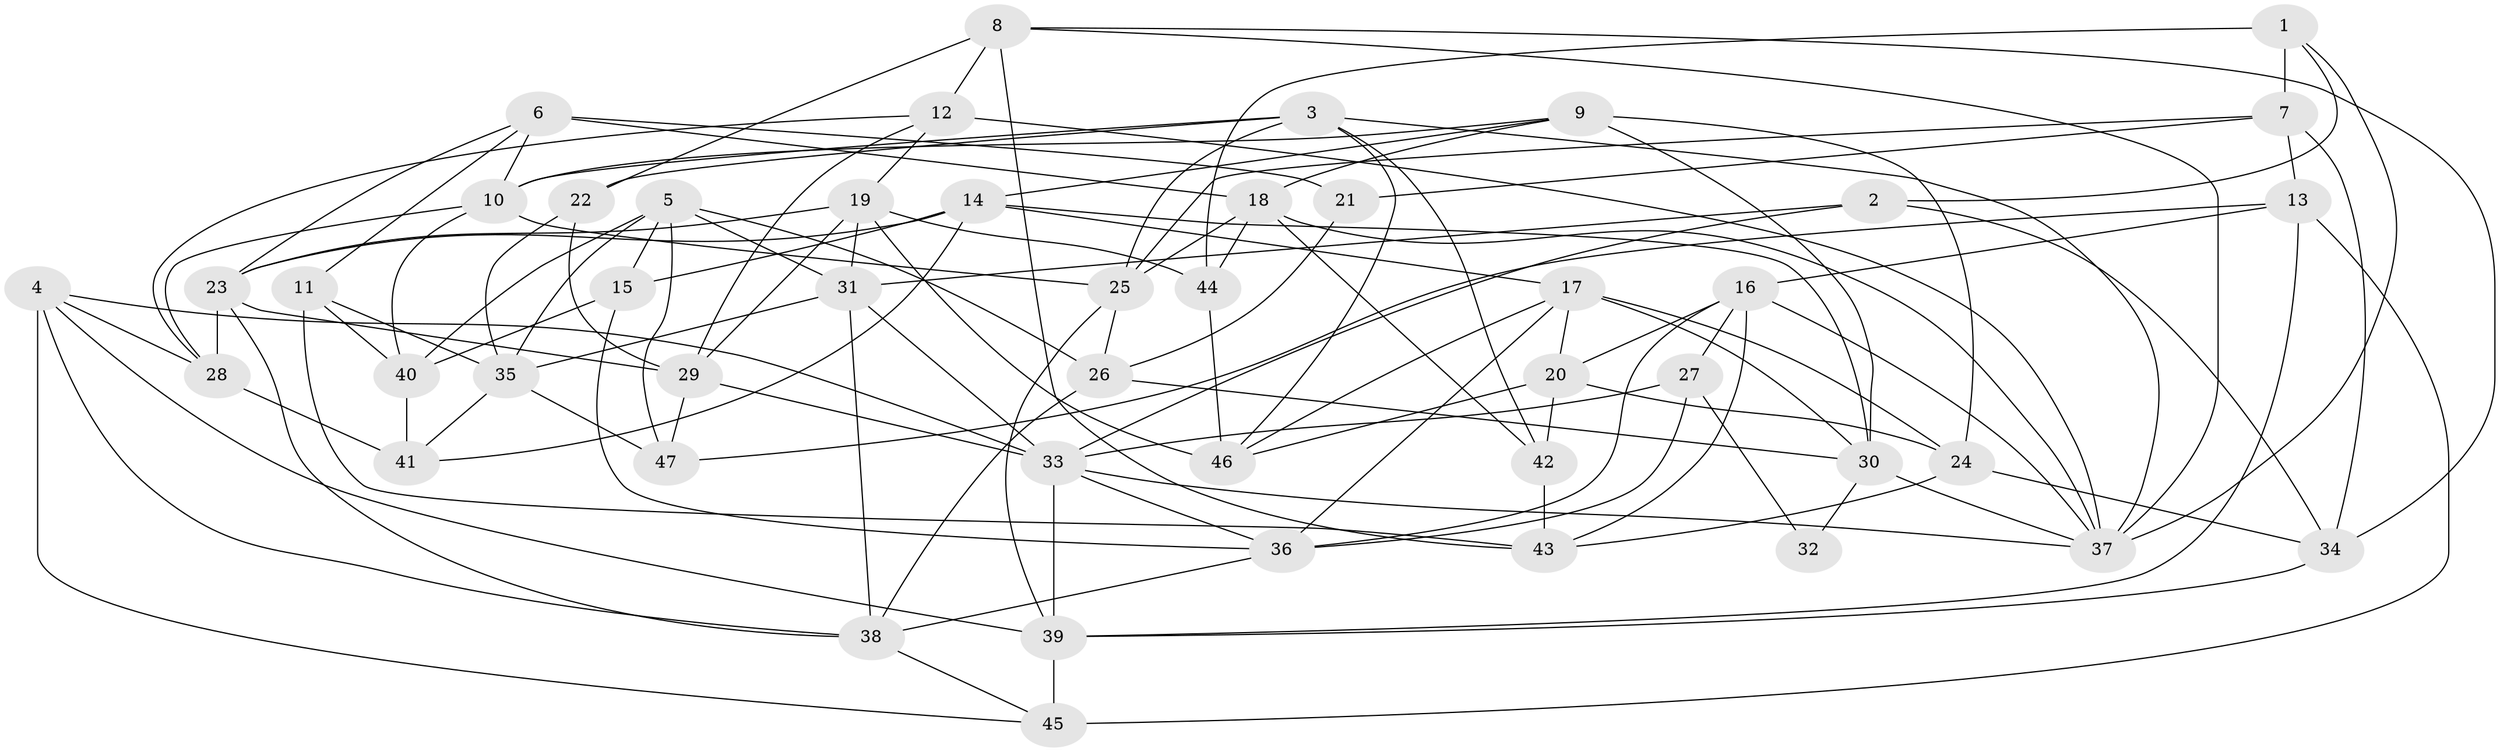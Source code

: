 // original degree distribution, {4: 1.0}
// Generated by graph-tools (version 1.1) at 2025/38/03/04/25 23:38:07]
// undirected, 47 vertices, 121 edges
graph export_dot {
  node [color=gray90,style=filled];
  1;
  2;
  3;
  4;
  5;
  6;
  7;
  8;
  9;
  10;
  11;
  12;
  13;
  14;
  15;
  16;
  17;
  18;
  19;
  20;
  21;
  22;
  23;
  24;
  25;
  26;
  27;
  28;
  29;
  30;
  31;
  32;
  33;
  34;
  35;
  36;
  37;
  38;
  39;
  40;
  41;
  42;
  43;
  44;
  45;
  46;
  47;
  1 -- 2 [weight=1.0];
  1 -- 7 [weight=2.0];
  1 -- 37 [weight=1.0];
  1 -- 44 [weight=2.0];
  2 -- 31 [weight=1.0];
  2 -- 33 [weight=1.0];
  2 -- 34 [weight=1.0];
  3 -- 10 [weight=1.0];
  3 -- 22 [weight=1.0];
  3 -- 25 [weight=1.0];
  3 -- 37 [weight=1.0];
  3 -- 42 [weight=1.0];
  3 -- 46 [weight=1.0];
  4 -- 28 [weight=1.0];
  4 -- 33 [weight=1.0];
  4 -- 38 [weight=1.0];
  4 -- 39 [weight=2.0];
  4 -- 45 [weight=1.0];
  5 -- 15 [weight=1.0];
  5 -- 26 [weight=1.0];
  5 -- 31 [weight=1.0];
  5 -- 35 [weight=1.0];
  5 -- 40 [weight=1.0];
  5 -- 47 [weight=1.0];
  6 -- 10 [weight=1.0];
  6 -- 11 [weight=1.0];
  6 -- 18 [weight=1.0];
  6 -- 21 [weight=2.0];
  6 -- 23 [weight=1.0];
  7 -- 13 [weight=1.0];
  7 -- 21 [weight=1.0];
  7 -- 25 [weight=1.0];
  7 -- 34 [weight=1.0];
  8 -- 12 [weight=2.0];
  8 -- 22 [weight=1.0];
  8 -- 34 [weight=1.0];
  8 -- 37 [weight=1.0];
  8 -- 43 [weight=1.0];
  9 -- 10 [weight=1.0];
  9 -- 14 [weight=1.0];
  9 -- 18 [weight=1.0];
  9 -- 24 [weight=2.0];
  9 -- 30 [weight=1.0];
  10 -- 25 [weight=1.0];
  10 -- 28 [weight=1.0];
  10 -- 40 [weight=1.0];
  11 -- 35 [weight=1.0];
  11 -- 40 [weight=1.0];
  11 -- 43 [weight=1.0];
  12 -- 19 [weight=1.0];
  12 -- 28 [weight=1.0];
  12 -- 29 [weight=1.0];
  12 -- 37 [weight=1.0];
  13 -- 16 [weight=1.0];
  13 -- 39 [weight=1.0];
  13 -- 45 [weight=2.0];
  13 -- 47 [weight=1.0];
  14 -- 15 [weight=1.0];
  14 -- 17 [weight=1.0];
  14 -- 23 [weight=1.0];
  14 -- 30 [weight=1.0];
  14 -- 41 [weight=1.0];
  15 -- 36 [weight=1.0];
  15 -- 40 [weight=1.0];
  16 -- 20 [weight=1.0];
  16 -- 27 [weight=1.0];
  16 -- 36 [weight=1.0];
  16 -- 37 [weight=1.0];
  16 -- 43 [weight=1.0];
  17 -- 20 [weight=1.0];
  17 -- 24 [weight=1.0];
  17 -- 30 [weight=1.0];
  17 -- 36 [weight=1.0];
  17 -- 46 [weight=1.0];
  18 -- 25 [weight=1.0];
  18 -- 37 [weight=1.0];
  18 -- 42 [weight=1.0];
  18 -- 44 [weight=1.0];
  19 -- 23 [weight=1.0];
  19 -- 29 [weight=1.0];
  19 -- 31 [weight=1.0];
  19 -- 44 [weight=1.0];
  19 -- 46 [weight=1.0];
  20 -- 24 [weight=1.0];
  20 -- 42 [weight=2.0];
  20 -- 46 [weight=1.0];
  21 -- 26 [weight=1.0];
  22 -- 29 [weight=1.0];
  22 -- 35 [weight=1.0];
  23 -- 28 [weight=1.0];
  23 -- 29 [weight=1.0];
  23 -- 38 [weight=1.0];
  24 -- 34 [weight=1.0];
  24 -- 43 [weight=1.0];
  25 -- 26 [weight=1.0];
  25 -- 39 [weight=1.0];
  26 -- 30 [weight=2.0];
  26 -- 38 [weight=1.0];
  27 -- 32 [weight=2.0];
  27 -- 33 [weight=2.0];
  27 -- 36 [weight=1.0];
  28 -- 41 [weight=2.0];
  29 -- 33 [weight=1.0];
  29 -- 47 [weight=1.0];
  30 -- 32 [weight=2.0];
  30 -- 37 [weight=1.0];
  31 -- 33 [weight=1.0];
  31 -- 35 [weight=1.0];
  31 -- 38 [weight=1.0];
  33 -- 36 [weight=1.0];
  33 -- 37 [weight=1.0];
  33 -- 39 [weight=2.0];
  34 -- 39 [weight=2.0];
  35 -- 41 [weight=1.0];
  35 -- 47 [weight=1.0];
  36 -- 38 [weight=1.0];
  38 -- 45 [weight=1.0];
  39 -- 45 [weight=2.0];
  40 -- 41 [weight=2.0];
  42 -- 43 [weight=2.0];
  44 -- 46 [weight=2.0];
}
